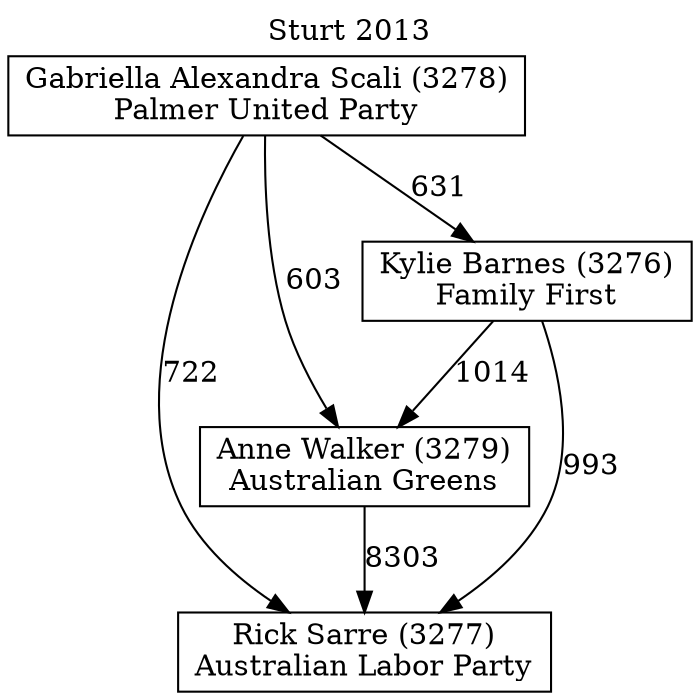 // House preference flow
digraph "Rick Sarre (3277)_Sturt_2013" {
	graph [label="Sturt 2013" labelloc=t mclimit=10]
	node [shape=box]
	"Rick Sarre (3277)" [label="Rick Sarre (3277)
Australian Labor Party"]
	"Anne Walker (3279)" [label="Anne Walker (3279)
Australian Greens"]
	"Kylie Barnes (3276)" [label="Kylie Barnes (3276)
Family First"]
	"Gabriella Alexandra Scali (3278)" [label="Gabriella Alexandra Scali (3278)
Palmer United Party"]
	"Anne Walker (3279)" -> "Rick Sarre (3277)" [label=8303]
	"Kylie Barnes (3276)" -> "Anne Walker (3279)" [label=1014]
	"Gabriella Alexandra Scali (3278)" -> "Kylie Barnes (3276)" [label=631]
	"Kylie Barnes (3276)" -> "Rick Sarre (3277)" [label=993]
	"Gabriella Alexandra Scali (3278)" -> "Rick Sarre (3277)" [label=722]
	"Gabriella Alexandra Scali (3278)" -> "Anne Walker (3279)" [label=603]
}
